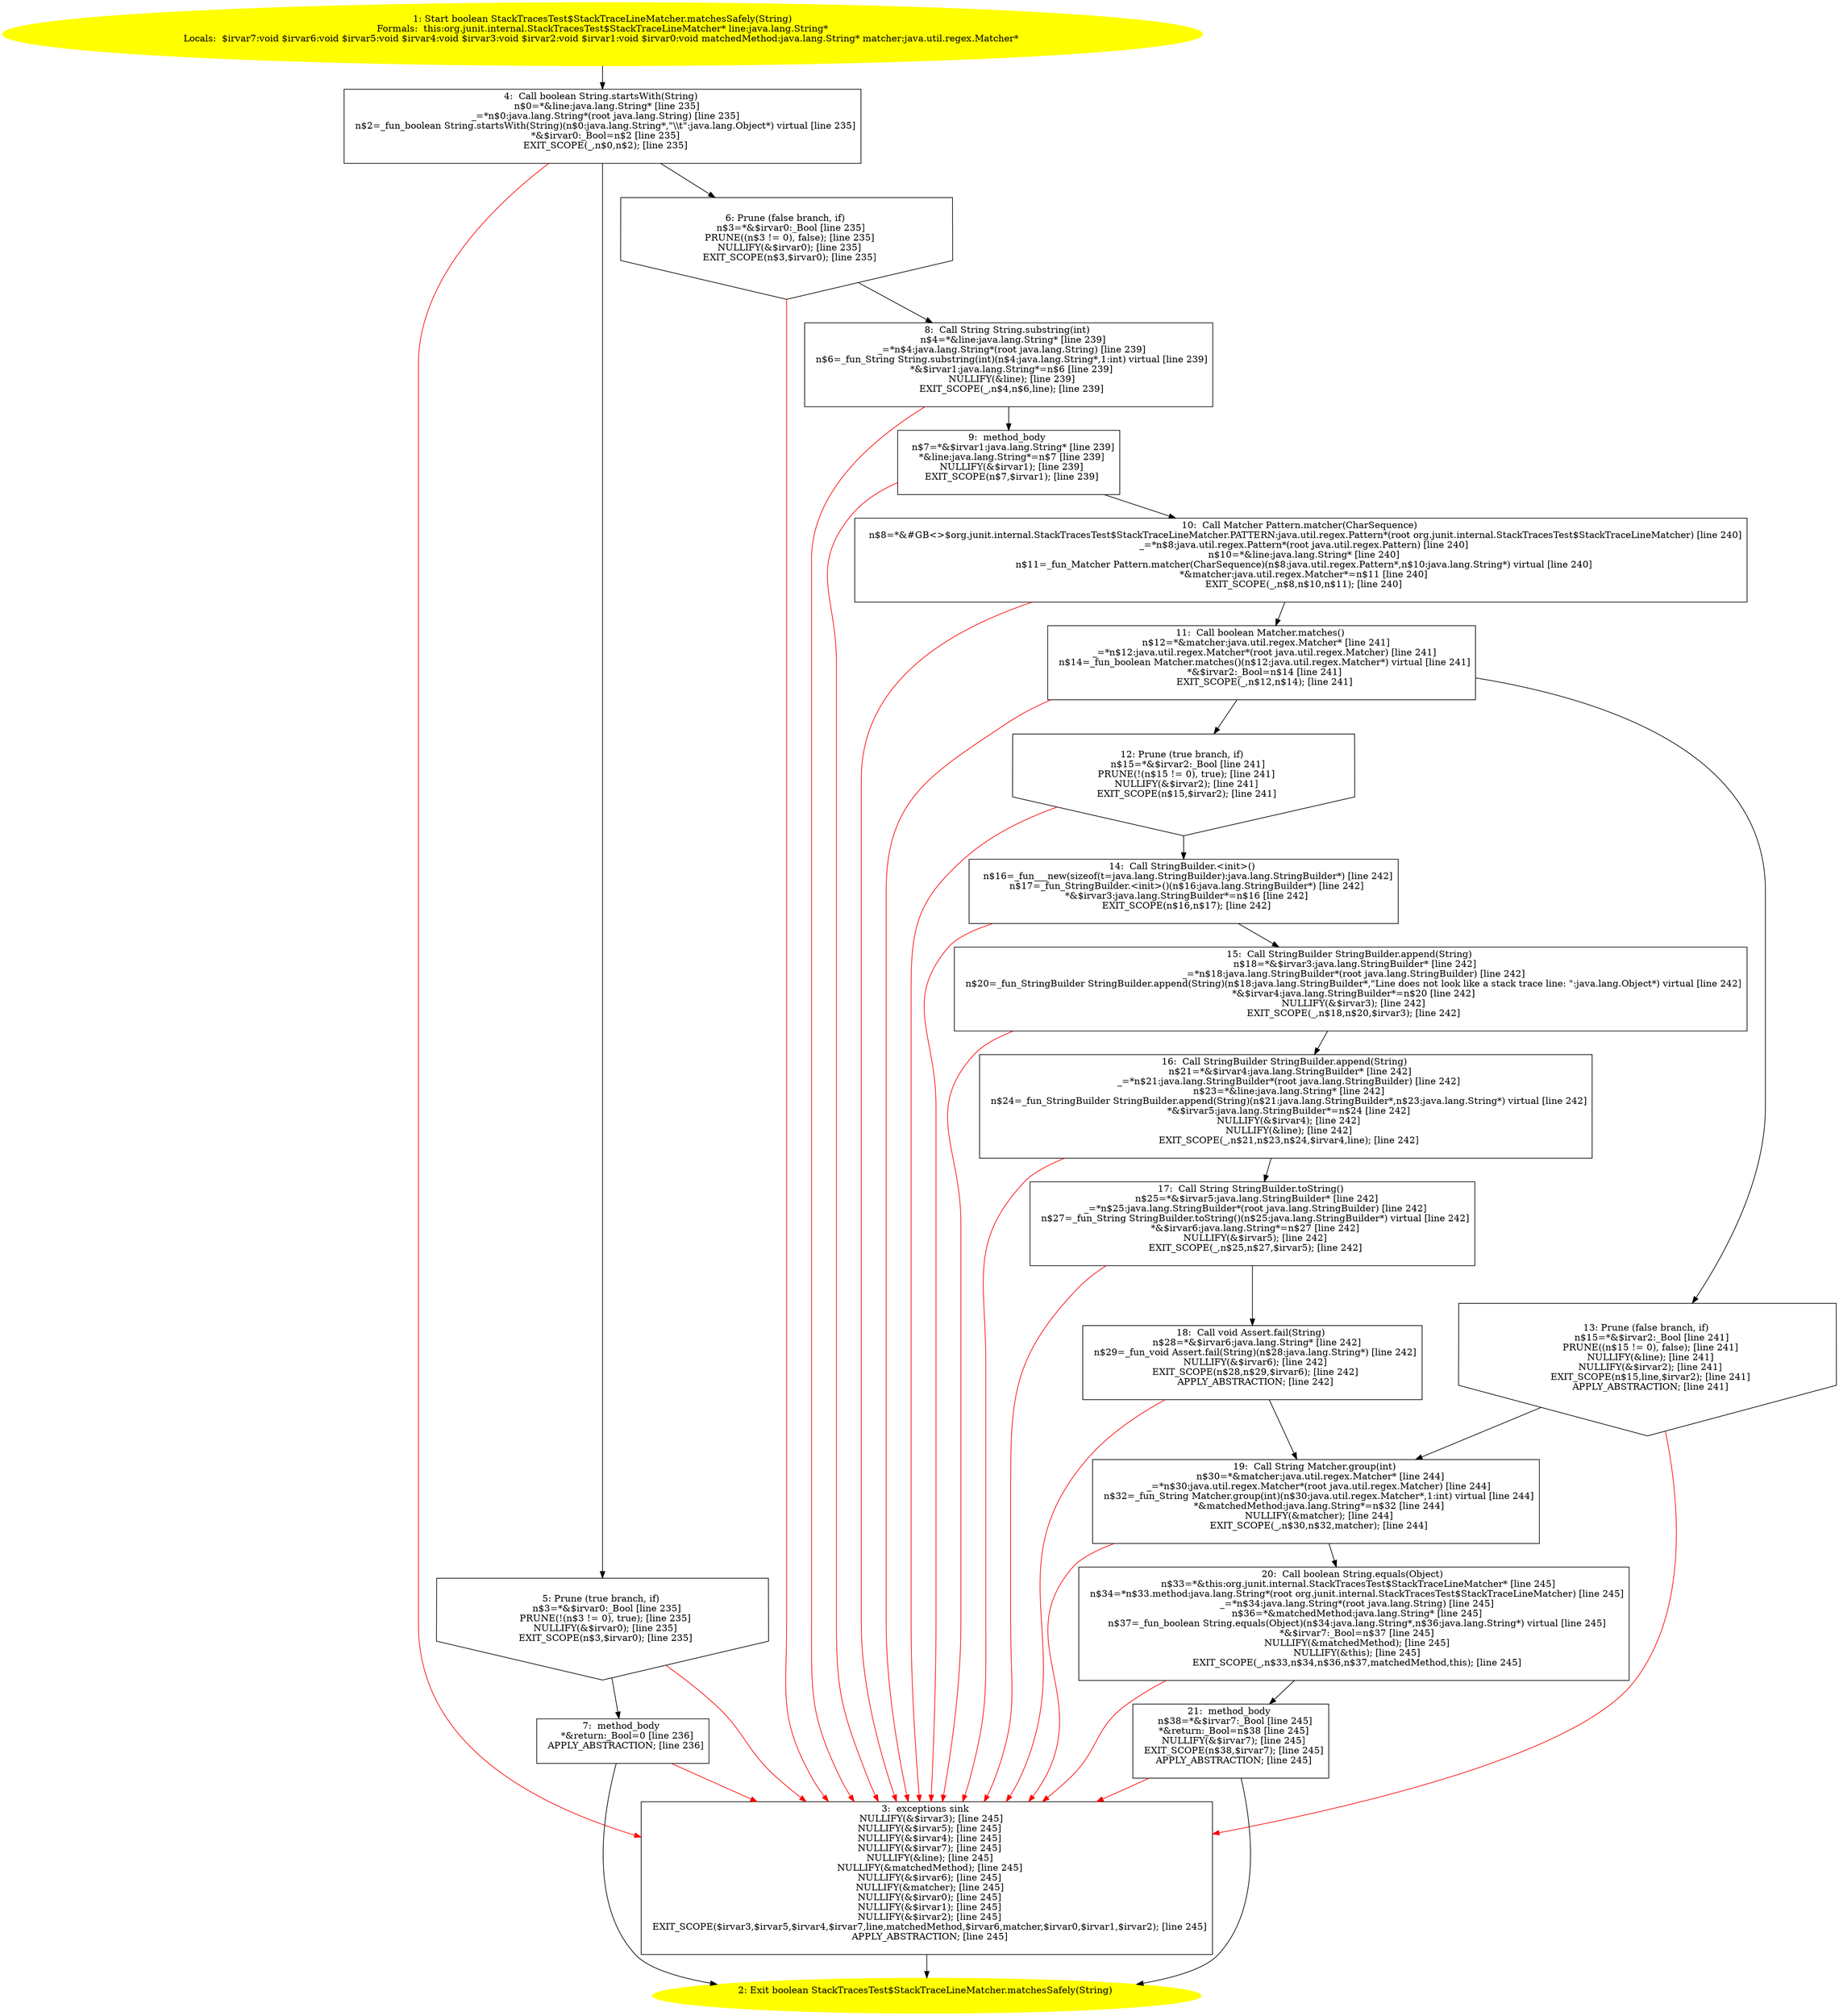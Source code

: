 /* @generated */
digraph cfg {
"org.junit.internal.StackTracesTest$StackTraceLineMatcher.matchesSafely(java.lang.String):boolean.0275c53f09c868039b2da495124e28e3_1" [label="1: Start boolean StackTracesTest$StackTraceLineMatcher.matchesSafely(String)\nFormals:  this:org.junit.internal.StackTracesTest$StackTraceLineMatcher* line:java.lang.String*\nLocals:  $irvar7:void $irvar6:void $irvar5:void $irvar4:void $irvar3:void $irvar2:void $irvar1:void $irvar0:void matchedMethod:java.lang.String* matcher:java.util.regex.Matcher* \n  " color=yellow style=filled]
	

	 "org.junit.internal.StackTracesTest$StackTraceLineMatcher.matchesSafely(java.lang.String):boolean.0275c53f09c868039b2da495124e28e3_1" -> "org.junit.internal.StackTracesTest$StackTraceLineMatcher.matchesSafely(java.lang.String):boolean.0275c53f09c868039b2da495124e28e3_4" ;
"org.junit.internal.StackTracesTest$StackTraceLineMatcher.matchesSafely(java.lang.String):boolean.0275c53f09c868039b2da495124e28e3_2" [label="2: Exit boolean StackTracesTest$StackTraceLineMatcher.matchesSafely(String) \n  " color=yellow style=filled]
	

"org.junit.internal.StackTracesTest$StackTraceLineMatcher.matchesSafely(java.lang.String):boolean.0275c53f09c868039b2da495124e28e3_3" [label="3:  exceptions sink \n   NULLIFY(&$irvar3); [line 245]\n  NULLIFY(&$irvar5); [line 245]\n  NULLIFY(&$irvar4); [line 245]\n  NULLIFY(&$irvar7); [line 245]\n  NULLIFY(&line); [line 245]\n  NULLIFY(&matchedMethod); [line 245]\n  NULLIFY(&$irvar6); [line 245]\n  NULLIFY(&matcher); [line 245]\n  NULLIFY(&$irvar0); [line 245]\n  NULLIFY(&$irvar1); [line 245]\n  NULLIFY(&$irvar2); [line 245]\n  EXIT_SCOPE($irvar3,$irvar5,$irvar4,$irvar7,line,matchedMethod,$irvar6,matcher,$irvar0,$irvar1,$irvar2); [line 245]\n  APPLY_ABSTRACTION; [line 245]\n " shape="box"]
	

	 "org.junit.internal.StackTracesTest$StackTraceLineMatcher.matchesSafely(java.lang.String):boolean.0275c53f09c868039b2da495124e28e3_3" -> "org.junit.internal.StackTracesTest$StackTraceLineMatcher.matchesSafely(java.lang.String):boolean.0275c53f09c868039b2da495124e28e3_2" ;
"org.junit.internal.StackTracesTest$StackTraceLineMatcher.matchesSafely(java.lang.String):boolean.0275c53f09c868039b2da495124e28e3_4" [label="4:  Call boolean String.startsWith(String) \n   n$0=*&line:java.lang.String* [line 235]\n  _=*n$0:java.lang.String*(root java.lang.String) [line 235]\n  n$2=_fun_boolean String.startsWith(String)(n$0:java.lang.String*,\"\\\\t\":java.lang.Object*) virtual [line 235]\n  *&$irvar0:_Bool=n$2 [line 235]\n  EXIT_SCOPE(_,n$0,n$2); [line 235]\n " shape="box"]
	

	 "org.junit.internal.StackTracesTest$StackTraceLineMatcher.matchesSafely(java.lang.String):boolean.0275c53f09c868039b2da495124e28e3_4" -> "org.junit.internal.StackTracesTest$StackTraceLineMatcher.matchesSafely(java.lang.String):boolean.0275c53f09c868039b2da495124e28e3_5" ;
	 "org.junit.internal.StackTracesTest$StackTraceLineMatcher.matchesSafely(java.lang.String):boolean.0275c53f09c868039b2da495124e28e3_4" -> "org.junit.internal.StackTracesTest$StackTraceLineMatcher.matchesSafely(java.lang.String):boolean.0275c53f09c868039b2da495124e28e3_6" ;
	 "org.junit.internal.StackTracesTest$StackTraceLineMatcher.matchesSafely(java.lang.String):boolean.0275c53f09c868039b2da495124e28e3_4" -> "org.junit.internal.StackTracesTest$StackTraceLineMatcher.matchesSafely(java.lang.String):boolean.0275c53f09c868039b2da495124e28e3_3" [color="red" ];
"org.junit.internal.StackTracesTest$StackTraceLineMatcher.matchesSafely(java.lang.String):boolean.0275c53f09c868039b2da495124e28e3_5" [label="5: Prune (true branch, if) \n   n$3=*&$irvar0:_Bool [line 235]\n  PRUNE(!(n$3 != 0), true); [line 235]\n  NULLIFY(&$irvar0); [line 235]\n  EXIT_SCOPE(n$3,$irvar0); [line 235]\n " shape="invhouse"]
	

	 "org.junit.internal.StackTracesTest$StackTraceLineMatcher.matchesSafely(java.lang.String):boolean.0275c53f09c868039b2da495124e28e3_5" -> "org.junit.internal.StackTracesTest$StackTraceLineMatcher.matchesSafely(java.lang.String):boolean.0275c53f09c868039b2da495124e28e3_7" ;
	 "org.junit.internal.StackTracesTest$StackTraceLineMatcher.matchesSafely(java.lang.String):boolean.0275c53f09c868039b2da495124e28e3_5" -> "org.junit.internal.StackTracesTest$StackTraceLineMatcher.matchesSafely(java.lang.String):boolean.0275c53f09c868039b2da495124e28e3_3" [color="red" ];
"org.junit.internal.StackTracesTest$StackTraceLineMatcher.matchesSafely(java.lang.String):boolean.0275c53f09c868039b2da495124e28e3_6" [label="6: Prune (false branch, if) \n   n$3=*&$irvar0:_Bool [line 235]\n  PRUNE((n$3 != 0), false); [line 235]\n  NULLIFY(&$irvar0); [line 235]\n  EXIT_SCOPE(n$3,$irvar0); [line 235]\n " shape="invhouse"]
	

	 "org.junit.internal.StackTracesTest$StackTraceLineMatcher.matchesSafely(java.lang.String):boolean.0275c53f09c868039b2da495124e28e3_6" -> "org.junit.internal.StackTracesTest$StackTraceLineMatcher.matchesSafely(java.lang.String):boolean.0275c53f09c868039b2da495124e28e3_8" ;
	 "org.junit.internal.StackTracesTest$StackTraceLineMatcher.matchesSafely(java.lang.String):boolean.0275c53f09c868039b2da495124e28e3_6" -> "org.junit.internal.StackTracesTest$StackTraceLineMatcher.matchesSafely(java.lang.String):boolean.0275c53f09c868039b2da495124e28e3_3" [color="red" ];
"org.junit.internal.StackTracesTest$StackTraceLineMatcher.matchesSafely(java.lang.String):boolean.0275c53f09c868039b2da495124e28e3_7" [label="7:  method_body \n   *&return:_Bool=0 [line 236]\n  APPLY_ABSTRACTION; [line 236]\n " shape="box"]
	

	 "org.junit.internal.StackTracesTest$StackTraceLineMatcher.matchesSafely(java.lang.String):boolean.0275c53f09c868039b2da495124e28e3_7" -> "org.junit.internal.StackTracesTest$StackTraceLineMatcher.matchesSafely(java.lang.String):boolean.0275c53f09c868039b2da495124e28e3_2" ;
	 "org.junit.internal.StackTracesTest$StackTraceLineMatcher.matchesSafely(java.lang.String):boolean.0275c53f09c868039b2da495124e28e3_7" -> "org.junit.internal.StackTracesTest$StackTraceLineMatcher.matchesSafely(java.lang.String):boolean.0275c53f09c868039b2da495124e28e3_3" [color="red" ];
"org.junit.internal.StackTracesTest$StackTraceLineMatcher.matchesSafely(java.lang.String):boolean.0275c53f09c868039b2da495124e28e3_8" [label="8:  Call String String.substring(int) \n   n$4=*&line:java.lang.String* [line 239]\n  _=*n$4:java.lang.String*(root java.lang.String) [line 239]\n  n$6=_fun_String String.substring(int)(n$4:java.lang.String*,1:int) virtual [line 239]\n  *&$irvar1:java.lang.String*=n$6 [line 239]\n  NULLIFY(&line); [line 239]\n  EXIT_SCOPE(_,n$4,n$6,line); [line 239]\n " shape="box"]
	

	 "org.junit.internal.StackTracesTest$StackTraceLineMatcher.matchesSafely(java.lang.String):boolean.0275c53f09c868039b2da495124e28e3_8" -> "org.junit.internal.StackTracesTest$StackTraceLineMatcher.matchesSafely(java.lang.String):boolean.0275c53f09c868039b2da495124e28e3_9" ;
	 "org.junit.internal.StackTracesTest$StackTraceLineMatcher.matchesSafely(java.lang.String):boolean.0275c53f09c868039b2da495124e28e3_8" -> "org.junit.internal.StackTracesTest$StackTraceLineMatcher.matchesSafely(java.lang.String):boolean.0275c53f09c868039b2da495124e28e3_3" [color="red" ];
"org.junit.internal.StackTracesTest$StackTraceLineMatcher.matchesSafely(java.lang.String):boolean.0275c53f09c868039b2da495124e28e3_9" [label="9:  method_body \n   n$7=*&$irvar1:java.lang.String* [line 239]\n  *&line:java.lang.String*=n$7 [line 239]\n  NULLIFY(&$irvar1); [line 239]\n  EXIT_SCOPE(n$7,$irvar1); [line 239]\n " shape="box"]
	

	 "org.junit.internal.StackTracesTest$StackTraceLineMatcher.matchesSafely(java.lang.String):boolean.0275c53f09c868039b2da495124e28e3_9" -> "org.junit.internal.StackTracesTest$StackTraceLineMatcher.matchesSafely(java.lang.String):boolean.0275c53f09c868039b2da495124e28e3_10" ;
	 "org.junit.internal.StackTracesTest$StackTraceLineMatcher.matchesSafely(java.lang.String):boolean.0275c53f09c868039b2da495124e28e3_9" -> "org.junit.internal.StackTracesTest$StackTraceLineMatcher.matchesSafely(java.lang.String):boolean.0275c53f09c868039b2da495124e28e3_3" [color="red" ];
"org.junit.internal.StackTracesTest$StackTraceLineMatcher.matchesSafely(java.lang.String):boolean.0275c53f09c868039b2da495124e28e3_10" [label="10:  Call Matcher Pattern.matcher(CharSequence) \n   n$8=*&#GB<>$org.junit.internal.StackTracesTest$StackTraceLineMatcher.PATTERN:java.util.regex.Pattern*(root org.junit.internal.StackTracesTest$StackTraceLineMatcher) [line 240]\n  _=*n$8:java.util.regex.Pattern*(root java.util.regex.Pattern) [line 240]\n  n$10=*&line:java.lang.String* [line 240]\n  n$11=_fun_Matcher Pattern.matcher(CharSequence)(n$8:java.util.regex.Pattern*,n$10:java.lang.String*) virtual [line 240]\n  *&matcher:java.util.regex.Matcher*=n$11 [line 240]\n  EXIT_SCOPE(_,n$8,n$10,n$11); [line 240]\n " shape="box"]
	

	 "org.junit.internal.StackTracesTest$StackTraceLineMatcher.matchesSafely(java.lang.String):boolean.0275c53f09c868039b2da495124e28e3_10" -> "org.junit.internal.StackTracesTest$StackTraceLineMatcher.matchesSafely(java.lang.String):boolean.0275c53f09c868039b2da495124e28e3_11" ;
	 "org.junit.internal.StackTracesTest$StackTraceLineMatcher.matchesSafely(java.lang.String):boolean.0275c53f09c868039b2da495124e28e3_10" -> "org.junit.internal.StackTracesTest$StackTraceLineMatcher.matchesSafely(java.lang.String):boolean.0275c53f09c868039b2da495124e28e3_3" [color="red" ];
"org.junit.internal.StackTracesTest$StackTraceLineMatcher.matchesSafely(java.lang.String):boolean.0275c53f09c868039b2da495124e28e3_11" [label="11:  Call boolean Matcher.matches() \n   n$12=*&matcher:java.util.regex.Matcher* [line 241]\n  _=*n$12:java.util.regex.Matcher*(root java.util.regex.Matcher) [line 241]\n  n$14=_fun_boolean Matcher.matches()(n$12:java.util.regex.Matcher*) virtual [line 241]\n  *&$irvar2:_Bool=n$14 [line 241]\n  EXIT_SCOPE(_,n$12,n$14); [line 241]\n " shape="box"]
	

	 "org.junit.internal.StackTracesTest$StackTraceLineMatcher.matchesSafely(java.lang.String):boolean.0275c53f09c868039b2da495124e28e3_11" -> "org.junit.internal.StackTracesTest$StackTraceLineMatcher.matchesSafely(java.lang.String):boolean.0275c53f09c868039b2da495124e28e3_12" ;
	 "org.junit.internal.StackTracesTest$StackTraceLineMatcher.matchesSafely(java.lang.String):boolean.0275c53f09c868039b2da495124e28e3_11" -> "org.junit.internal.StackTracesTest$StackTraceLineMatcher.matchesSafely(java.lang.String):boolean.0275c53f09c868039b2da495124e28e3_13" ;
	 "org.junit.internal.StackTracesTest$StackTraceLineMatcher.matchesSafely(java.lang.String):boolean.0275c53f09c868039b2da495124e28e3_11" -> "org.junit.internal.StackTracesTest$StackTraceLineMatcher.matchesSafely(java.lang.String):boolean.0275c53f09c868039b2da495124e28e3_3" [color="red" ];
"org.junit.internal.StackTracesTest$StackTraceLineMatcher.matchesSafely(java.lang.String):boolean.0275c53f09c868039b2da495124e28e3_12" [label="12: Prune (true branch, if) \n   n$15=*&$irvar2:_Bool [line 241]\n  PRUNE(!(n$15 != 0), true); [line 241]\n  NULLIFY(&$irvar2); [line 241]\n  EXIT_SCOPE(n$15,$irvar2); [line 241]\n " shape="invhouse"]
	

	 "org.junit.internal.StackTracesTest$StackTraceLineMatcher.matchesSafely(java.lang.String):boolean.0275c53f09c868039b2da495124e28e3_12" -> "org.junit.internal.StackTracesTest$StackTraceLineMatcher.matchesSafely(java.lang.String):boolean.0275c53f09c868039b2da495124e28e3_14" ;
	 "org.junit.internal.StackTracesTest$StackTraceLineMatcher.matchesSafely(java.lang.String):boolean.0275c53f09c868039b2da495124e28e3_12" -> "org.junit.internal.StackTracesTest$StackTraceLineMatcher.matchesSafely(java.lang.String):boolean.0275c53f09c868039b2da495124e28e3_3" [color="red" ];
"org.junit.internal.StackTracesTest$StackTraceLineMatcher.matchesSafely(java.lang.String):boolean.0275c53f09c868039b2da495124e28e3_13" [label="13: Prune (false branch, if) \n   n$15=*&$irvar2:_Bool [line 241]\n  PRUNE((n$15 != 0), false); [line 241]\n  NULLIFY(&line); [line 241]\n  NULLIFY(&$irvar2); [line 241]\n  EXIT_SCOPE(n$15,line,$irvar2); [line 241]\n  APPLY_ABSTRACTION; [line 241]\n " shape="invhouse"]
	

	 "org.junit.internal.StackTracesTest$StackTraceLineMatcher.matchesSafely(java.lang.String):boolean.0275c53f09c868039b2da495124e28e3_13" -> "org.junit.internal.StackTracesTest$StackTraceLineMatcher.matchesSafely(java.lang.String):boolean.0275c53f09c868039b2da495124e28e3_19" ;
	 "org.junit.internal.StackTracesTest$StackTraceLineMatcher.matchesSafely(java.lang.String):boolean.0275c53f09c868039b2da495124e28e3_13" -> "org.junit.internal.StackTracesTest$StackTraceLineMatcher.matchesSafely(java.lang.String):boolean.0275c53f09c868039b2da495124e28e3_3" [color="red" ];
"org.junit.internal.StackTracesTest$StackTraceLineMatcher.matchesSafely(java.lang.String):boolean.0275c53f09c868039b2da495124e28e3_14" [label="14:  Call StringBuilder.<init>() \n   n$16=_fun___new(sizeof(t=java.lang.StringBuilder):java.lang.StringBuilder*) [line 242]\n  n$17=_fun_StringBuilder.<init>()(n$16:java.lang.StringBuilder*) [line 242]\n  *&$irvar3:java.lang.StringBuilder*=n$16 [line 242]\n  EXIT_SCOPE(n$16,n$17); [line 242]\n " shape="box"]
	

	 "org.junit.internal.StackTracesTest$StackTraceLineMatcher.matchesSafely(java.lang.String):boolean.0275c53f09c868039b2da495124e28e3_14" -> "org.junit.internal.StackTracesTest$StackTraceLineMatcher.matchesSafely(java.lang.String):boolean.0275c53f09c868039b2da495124e28e3_15" ;
	 "org.junit.internal.StackTracesTest$StackTraceLineMatcher.matchesSafely(java.lang.String):boolean.0275c53f09c868039b2da495124e28e3_14" -> "org.junit.internal.StackTracesTest$StackTraceLineMatcher.matchesSafely(java.lang.String):boolean.0275c53f09c868039b2da495124e28e3_3" [color="red" ];
"org.junit.internal.StackTracesTest$StackTraceLineMatcher.matchesSafely(java.lang.String):boolean.0275c53f09c868039b2da495124e28e3_15" [label="15:  Call StringBuilder StringBuilder.append(String) \n   n$18=*&$irvar3:java.lang.StringBuilder* [line 242]\n  _=*n$18:java.lang.StringBuilder*(root java.lang.StringBuilder) [line 242]\n  n$20=_fun_StringBuilder StringBuilder.append(String)(n$18:java.lang.StringBuilder*,\"Line does not look like a stack trace line: \":java.lang.Object*) virtual [line 242]\n  *&$irvar4:java.lang.StringBuilder*=n$20 [line 242]\n  NULLIFY(&$irvar3); [line 242]\n  EXIT_SCOPE(_,n$18,n$20,$irvar3); [line 242]\n " shape="box"]
	

	 "org.junit.internal.StackTracesTest$StackTraceLineMatcher.matchesSafely(java.lang.String):boolean.0275c53f09c868039b2da495124e28e3_15" -> "org.junit.internal.StackTracesTest$StackTraceLineMatcher.matchesSafely(java.lang.String):boolean.0275c53f09c868039b2da495124e28e3_16" ;
	 "org.junit.internal.StackTracesTest$StackTraceLineMatcher.matchesSafely(java.lang.String):boolean.0275c53f09c868039b2da495124e28e3_15" -> "org.junit.internal.StackTracesTest$StackTraceLineMatcher.matchesSafely(java.lang.String):boolean.0275c53f09c868039b2da495124e28e3_3" [color="red" ];
"org.junit.internal.StackTracesTest$StackTraceLineMatcher.matchesSafely(java.lang.String):boolean.0275c53f09c868039b2da495124e28e3_16" [label="16:  Call StringBuilder StringBuilder.append(String) \n   n$21=*&$irvar4:java.lang.StringBuilder* [line 242]\n  _=*n$21:java.lang.StringBuilder*(root java.lang.StringBuilder) [line 242]\n  n$23=*&line:java.lang.String* [line 242]\n  n$24=_fun_StringBuilder StringBuilder.append(String)(n$21:java.lang.StringBuilder*,n$23:java.lang.String*) virtual [line 242]\n  *&$irvar5:java.lang.StringBuilder*=n$24 [line 242]\n  NULLIFY(&$irvar4); [line 242]\n  NULLIFY(&line); [line 242]\n  EXIT_SCOPE(_,n$21,n$23,n$24,$irvar4,line); [line 242]\n " shape="box"]
	

	 "org.junit.internal.StackTracesTest$StackTraceLineMatcher.matchesSafely(java.lang.String):boolean.0275c53f09c868039b2da495124e28e3_16" -> "org.junit.internal.StackTracesTest$StackTraceLineMatcher.matchesSafely(java.lang.String):boolean.0275c53f09c868039b2da495124e28e3_17" ;
	 "org.junit.internal.StackTracesTest$StackTraceLineMatcher.matchesSafely(java.lang.String):boolean.0275c53f09c868039b2da495124e28e3_16" -> "org.junit.internal.StackTracesTest$StackTraceLineMatcher.matchesSafely(java.lang.String):boolean.0275c53f09c868039b2da495124e28e3_3" [color="red" ];
"org.junit.internal.StackTracesTest$StackTraceLineMatcher.matchesSafely(java.lang.String):boolean.0275c53f09c868039b2da495124e28e3_17" [label="17:  Call String StringBuilder.toString() \n   n$25=*&$irvar5:java.lang.StringBuilder* [line 242]\n  _=*n$25:java.lang.StringBuilder*(root java.lang.StringBuilder) [line 242]\n  n$27=_fun_String StringBuilder.toString()(n$25:java.lang.StringBuilder*) virtual [line 242]\n  *&$irvar6:java.lang.String*=n$27 [line 242]\n  NULLIFY(&$irvar5); [line 242]\n  EXIT_SCOPE(_,n$25,n$27,$irvar5); [line 242]\n " shape="box"]
	

	 "org.junit.internal.StackTracesTest$StackTraceLineMatcher.matchesSafely(java.lang.String):boolean.0275c53f09c868039b2da495124e28e3_17" -> "org.junit.internal.StackTracesTest$StackTraceLineMatcher.matchesSafely(java.lang.String):boolean.0275c53f09c868039b2da495124e28e3_18" ;
	 "org.junit.internal.StackTracesTest$StackTraceLineMatcher.matchesSafely(java.lang.String):boolean.0275c53f09c868039b2da495124e28e3_17" -> "org.junit.internal.StackTracesTest$StackTraceLineMatcher.matchesSafely(java.lang.String):boolean.0275c53f09c868039b2da495124e28e3_3" [color="red" ];
"org.junit.internal.StackTracesTest$StackTraceLineMatcher.matchesSafely(java.lang.String):boolean.0275c53f09c868039b2da495124e28e3_18" [label="18:  Call void Assert.fail(String) \n   n$28=*&$irvar6:java.lang.String* [line 242]\n  n$29=_fun_void Assert.fail(String)(n$28:java.lang.String*) [line 242]\n  NULLIFY(&$irvar6); [line 242]\n  EXIT_SCOPE(n$28,n$29,$irvar6); [line 242]\n  APPLY_ABSTRACTION; [line 242]\n " shape="box"]
	

	 "org.junit.internal.StackTracesTest$StackTraceLineMatcher.matchesSafely(java.lang.String):boolean.0275c53f09c868039b2da495124e28e3_18" -> "org.junit.internal.StackTracesTest$StackTraceLineMatcher.matchesSafely(java.lang.String):boolean.0275c53f09c868039b2da495124e28e3_19" ;
	 "org.junit.internal.StackTracesTest$StackTraceLineMatcher.matchesSafely(java.lang.String):boolean.0275c53f09c868039b2da495124e28e3_18" -> "org.junit.internal.StackTracesTest$StackTraceLineMatcher.matchesSafely(java.lang.String):boolean.0275c53f09c868039b2da495124e28e3_3" [color="red" ];
"org.junit.internal.StackTracesTest$StackTraceLineMatcher.matchesSafely(java.lang.String):boolean.0275c53f09c868039b2da495124e28e3_19" [label="19:  Call String Matcher.group(int) \n   n$30=*&matcher:java.util.regex.Matcher* [line 244]\n  _=*n$30:java.util.regex.Matcher*(root java.util.regex.Matcher) [line 244]\n  n$32=_fun_String Matcher.group(int)(n$30:java.util.regex.Matcher*,1:int) virtual [line 244]\n  *&matchedMethod:java.lang.String*=n$32 [line 244]\n  NULLIFY(&matcher); [line 244]\n  EXIT_SCOPE(_,n$30,n$32,matcher); [line 244]\n " shape="box"]
	

	 "org.junit.internal.StackTracesTest$StackTraceLineMatcher.matchesSafely(java.lang.String):boolean.0275c53f09c868039b2da495124e28e3_19" -> "org.junit.internal.StackTracesTest$StackTraceLineMatcher.matchesSafely(java.lang.String):boolean.0275c53f09c868039b2da495124e28e3_20" ;
	 "org.junit.internal.StackTracesTest$StackTraceLineMatcher.matchesSafely(java.lang.String):boolean.0275c53f09c868039b2da495124e28e3_19" -> "org.junit.internal.StackTracesTest$StackTraceLineMatcher.matchesSafely(java.lang.String):boolean.0275c53f09c868039b2da495124e28e3_3" [color="red" ];
"org.junit.internal.StackTracesTest$StackTraceLineMatcher.matchesSafely(java.lang.String):boolean.0275c53f09c868039b2da495124e28e3_20" [label="20:  Call boolean String.equals(Object) \n   n$33=*&this:org.junit.internal.StackTracesTest$StackTraceLineMatcher* [line 245]\n  n$34=*n$33.method:java.lang.String*(root org.junit.internal.StackTracesTest$StackTraceLineMatcher) [line 245]\n  _=*n$34:java.lang.String*(root java.lang.String) [line 245]\n  n$36=*&matchedMethod:java.lang.String* [line 245]\n  n$37=_fun_boolean String.equals(Object)(n$34:java.lang.String*,n$36:java.lang.String*) virtual [line 245]\n  *&$irvar7:_Bool=n$37 [line 245]\n  NULLIFY(&matchedMethod); [line 245]\n  NULLIFY(&this); [line 245]\n  EXIT_SCOPE(_,n$33,n$34,n$36,n$37,matchedMethod,this); [line 245]\n " shape="box"]
	

	 "org.junit.internal.StackTracesTest$StackTraceLineMatcher.matchesSafely(java.lang.String):boolean.0275c53f09c868039b2da495124e28e3_20" -> "org.junit.internal.StackTracesTest$StackTraceLineMatcher.matchesSafely(java.lang.String):boolean.0275c53f09c868039b2da495124e28e3_21" ;
	 "org.junit.internal.StackTracesTest$StackTraceLineMatcher.matchesSafely(java.lang.String):boolean.0275c53f09c868039b2da495124e28e3_20" -> "org.junit.internal.StackTracesTest$StackTraceLineMatcher.matchesSafely(java.lang.String):boolean.0275c53f09c868039b2da495124e28e3_3" [color="red" ];
"org.junit.internal.StackTracesTest$StackTraceLineMatcher.matchesSafely(java.lang.String):boolean.0275c53f09c868039b2da495124e28e3_21" [label="21:  method_body \n   n$38=*&$irvar7:_Bool [line 245]\n  *&return:_Bool=n$38 [line 245]\n  NULLIFY(&$irvar7); [line 245]\n  EXIT_SCOPE(n$38,$irvar7); [line 245]\n  APPLY_ABSTRACTION; [line 245]\n " shape="box"]
	

	 "org.junit.internal.StackTracesTest$StackTraceLineMatcher.matchesSafely(java.lang.String):boolean.0275c53f09c868039b2da495124e28e3_21" -> "org.junit.internal.StackTracesTest$StackTraceLineMatcher.matchesSafely(java.lang.String):boolean.0275c53f09c868039b2da495124e28e3_2" ;
	 "org.junit.internal.StackTracesTest$StackTraceLineMatcher.matchesSafely(java.lang.String):boolean.0275c53f09c868039b2da495124e28e3_21" -> "org.junit.internal.StackTracesTest$StackTraceLineMatcher.matchesSafely(java.lang.String):boolean.0275c53f09c868039b2da495124e28e3_3" [color="red" ];
}
